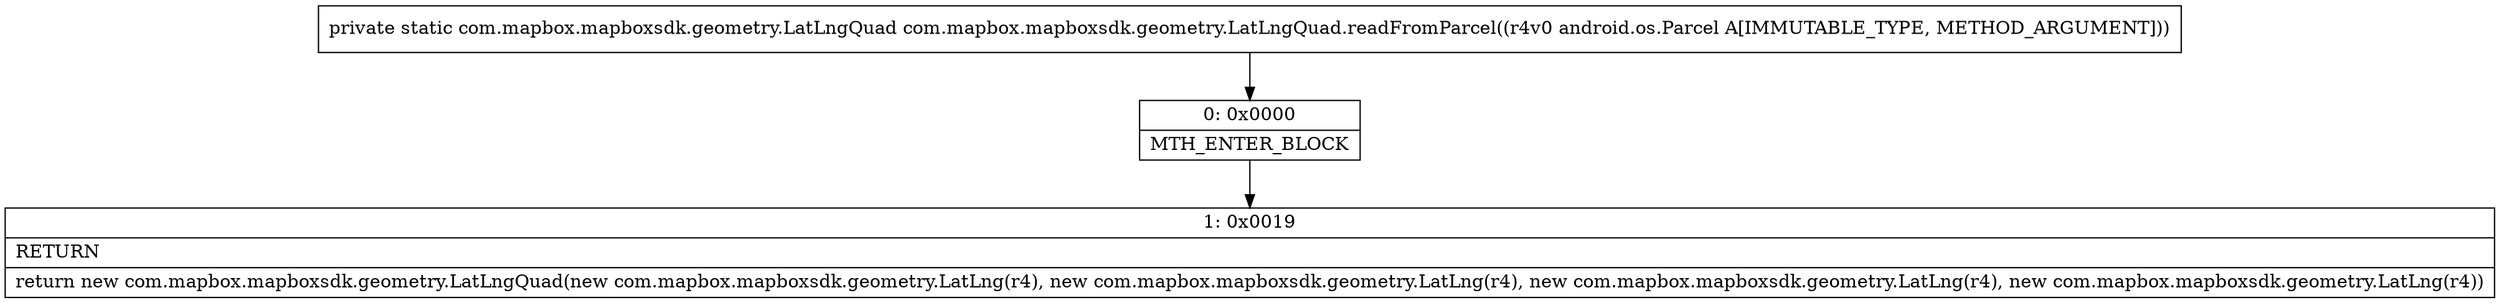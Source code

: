 digraph "CFG forcom.mapbox.mapboxsdk.geometry.LatLngQuad.readFromParcel(Landroid\/os\/Parcel;)Lcom\/mapbox\/mapboxsdk\/geometry\/LatLngQuad;" {
Node_0 [shape=record,label="{0\:\ 0x0000|MTH_ENTER_BLOCK\l}"];
Node_1 [shape=record,label="{1\:\ 0x0019|RETURN\l|return new com.mapbox.mapboxsdk.geometry.LatLngQuad(new com.mapbox.mapboxsdk.geometry.LatLng(r4), new com.mapbox.mapboxsdk.geometry.LatLng(r4), new com.mapbox.mapboxsdk.geometry.LatLng(r4), new com.mapbox.mapboxsdk.geometry.LatLng(r4))\l}"];
MethodNode[shape=record,label="{private static com.mapbox.mapboxsdk.geometry.LatLngQuad com.mapbox.mapboxsdk.geometry.LatLngQuad.readFromParcel((r4v0 android.os.Parcel A[IMMUTABLE_TYPE, METHOD_ARGUMENT])) }"];
MethodNode -> Node_0;
Node_0 -> Node_1;
}

